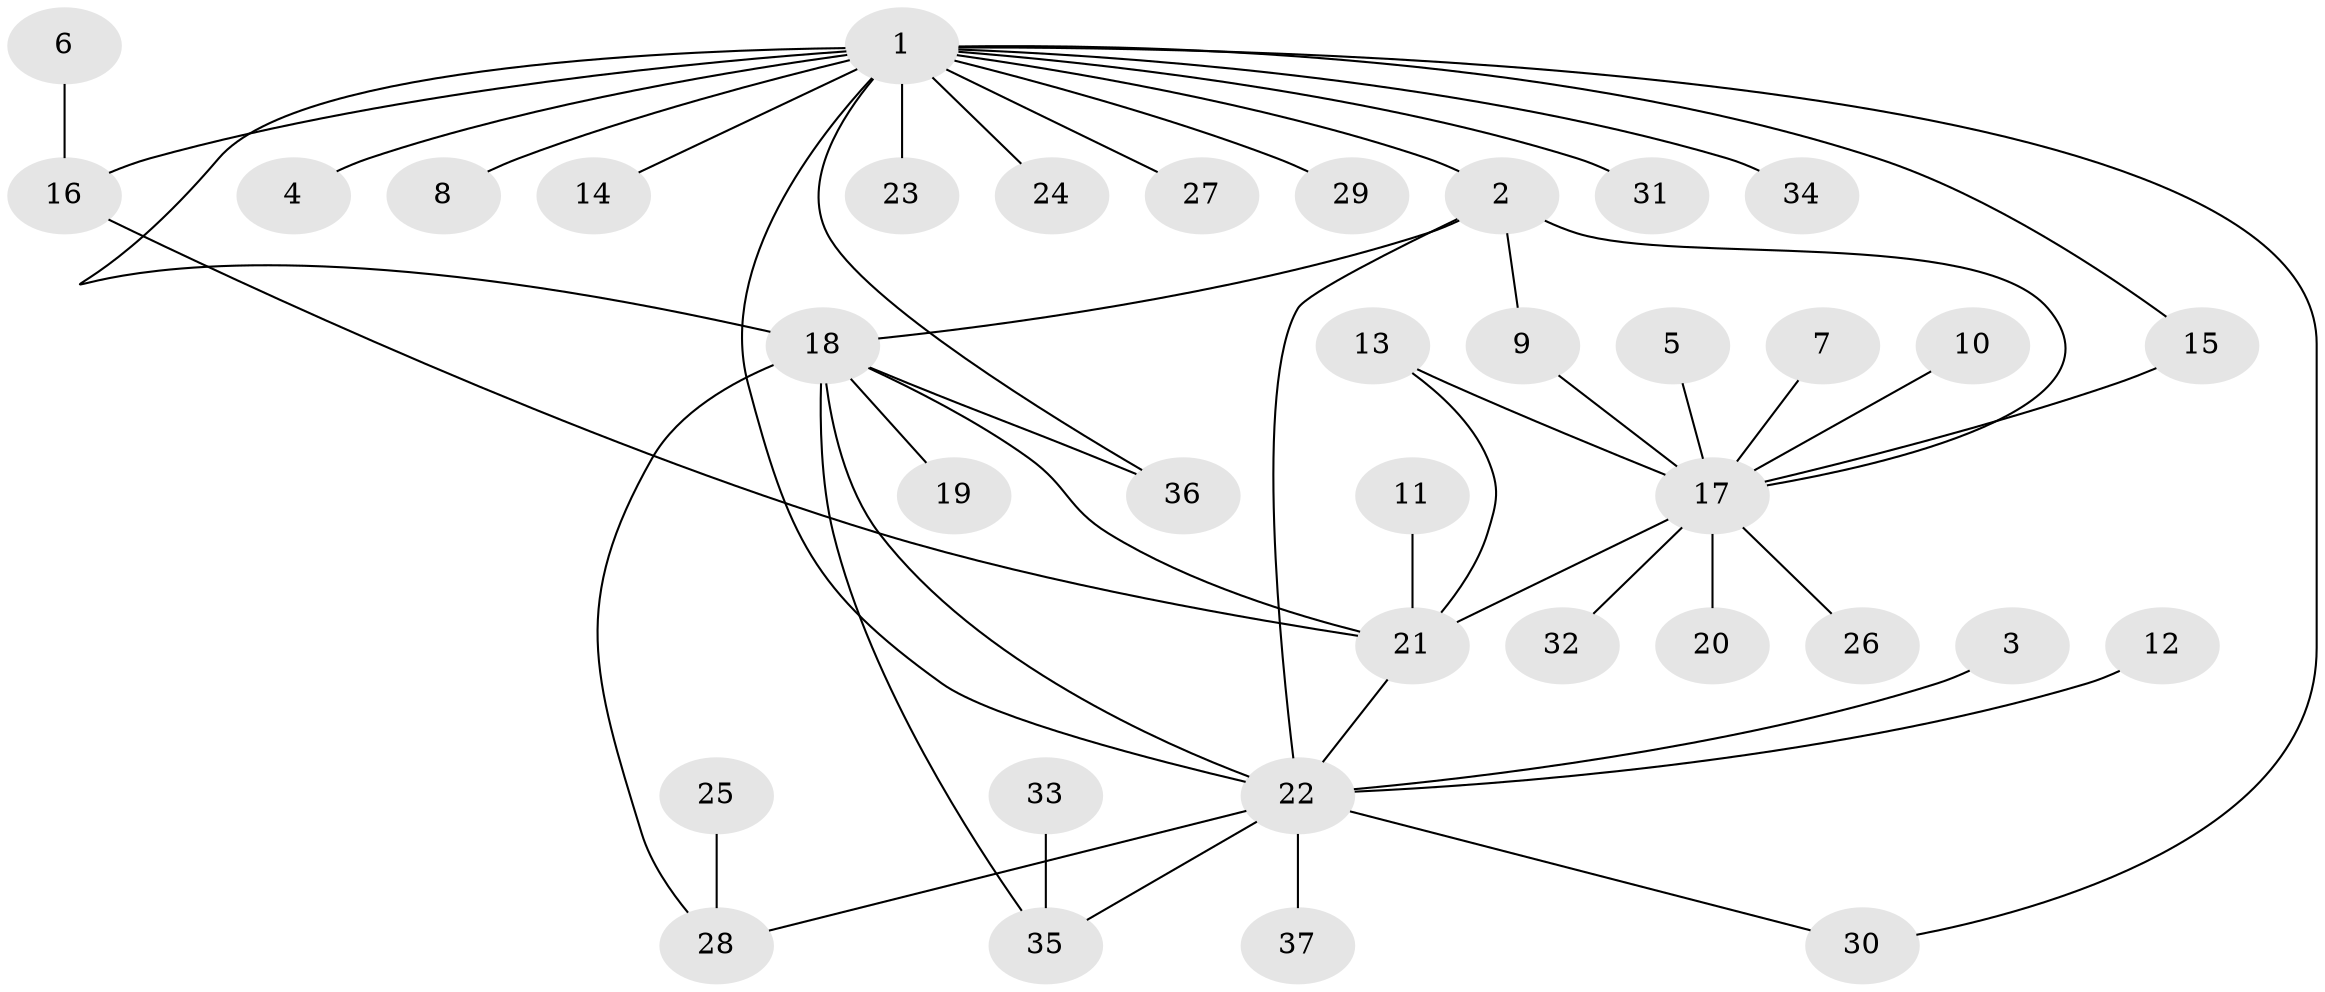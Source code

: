 // original degree distribution, {5: 0.0958904109589041, 11: 0.0136986301369863, 7: 0.0136986301369863, 2: 0.1917808219178082, 8: 0.0136986301369863, 10: 0.0273972602739726, 3: 0.0684931506849315, 4: 0.0273972602739726, 9: 0.0136986301369863, 1: 0.5342465753424658}
// Generated by graph-tools (version 1.1) at 2025/26/03/09/25 03:26:41]
// undirected, 37 vertices, 49 edges
graph export_dot {
graph [start="1"]
  node [color=gray90,style=filled];
  1;
  2;
  3;
  4;
  5;
  6;
  7;
  8;
  9;
  10;
  11;
  12;
  13;
  14;
  15;
  16;
  17;
  18;
  19;
  20;
  21;
  22;
  23;
  24;
  25;
  26;
  27;
  28;
  29;
  30;
  31;
  32;
  33;
  34;
  35;
  36;
  37;
  1 -- 2 [weight=1.0];
  1 -- 4 [weight=1.0];
  1 -- 8 [weight=1.0];
  1 -- 14 [weight=1.0];
  1 -- 15 [weight=1.0];
  1 -- 16 [weight=2.0];
  1 -- 18 [weight=1.0];
  1 -- 22 [weight=2.0];
  1 -- 23 [weight=1.0];
  1 -- 24 [weight=1.0];
  1 -- 27 [weight=2.0];
  1 -- 29 [weight=1.0];
  1 -- 30 [weight=1.0];
  1 -- 31 [weight=1.0];
  1 -- 34 [weight=1.0];
  1 -- 36 [weight=1.0];
  2 -- 9 [weight=1.0];
  2 -- 17 [weight=1.0];
  2 -- 18 [weight=2.0];
  2 -- 22 [weight=1.0];
  3 -- 22 [weight=1.0];
  5 -- 17 [weight=1.0];
  6 -- 16 [weight=1.0];
  7 -- 17 [weight=1.0];
  9 -- 17 [weight=1.0];
  10 -- 17 [weight=1.0];
  11 -- 21 [weight=1.0];
  12 -- 22 [weight=1.0];
  13 -- 17 [weight=1.0];
  13 -- 21 [weight=1.0];
  15 -- 17 [weight=1.0];
  16 -- 21 [weight=1.0];
  17 -- 20 [weight=1.0];
  17 -- 21 [weight=1.0];
  17 -- 26 [weight=1.0];
  17 -- 32 [weight=1.0];
  18 -- 19 [weight=1.0];
  18 -- 21 [weight=1.0];
  18 -- 22 [weight=1.0];
  18 -- 28 [weight=1.0];
  18 -- 35 [weight=1.0];
  18 -- 36 [weight=1.0];
  21 -- 22 [weight=2.0];
  22 -- 28 [weight=1.0];
  22 -- 30 [weight=1.0];
  22 -- 35 [weight=1.0];
  22 -- 37 [weight=1.0];
  25 -- 28 [weight=1.0];
  33 -- 35 [weight=1.0];
}

